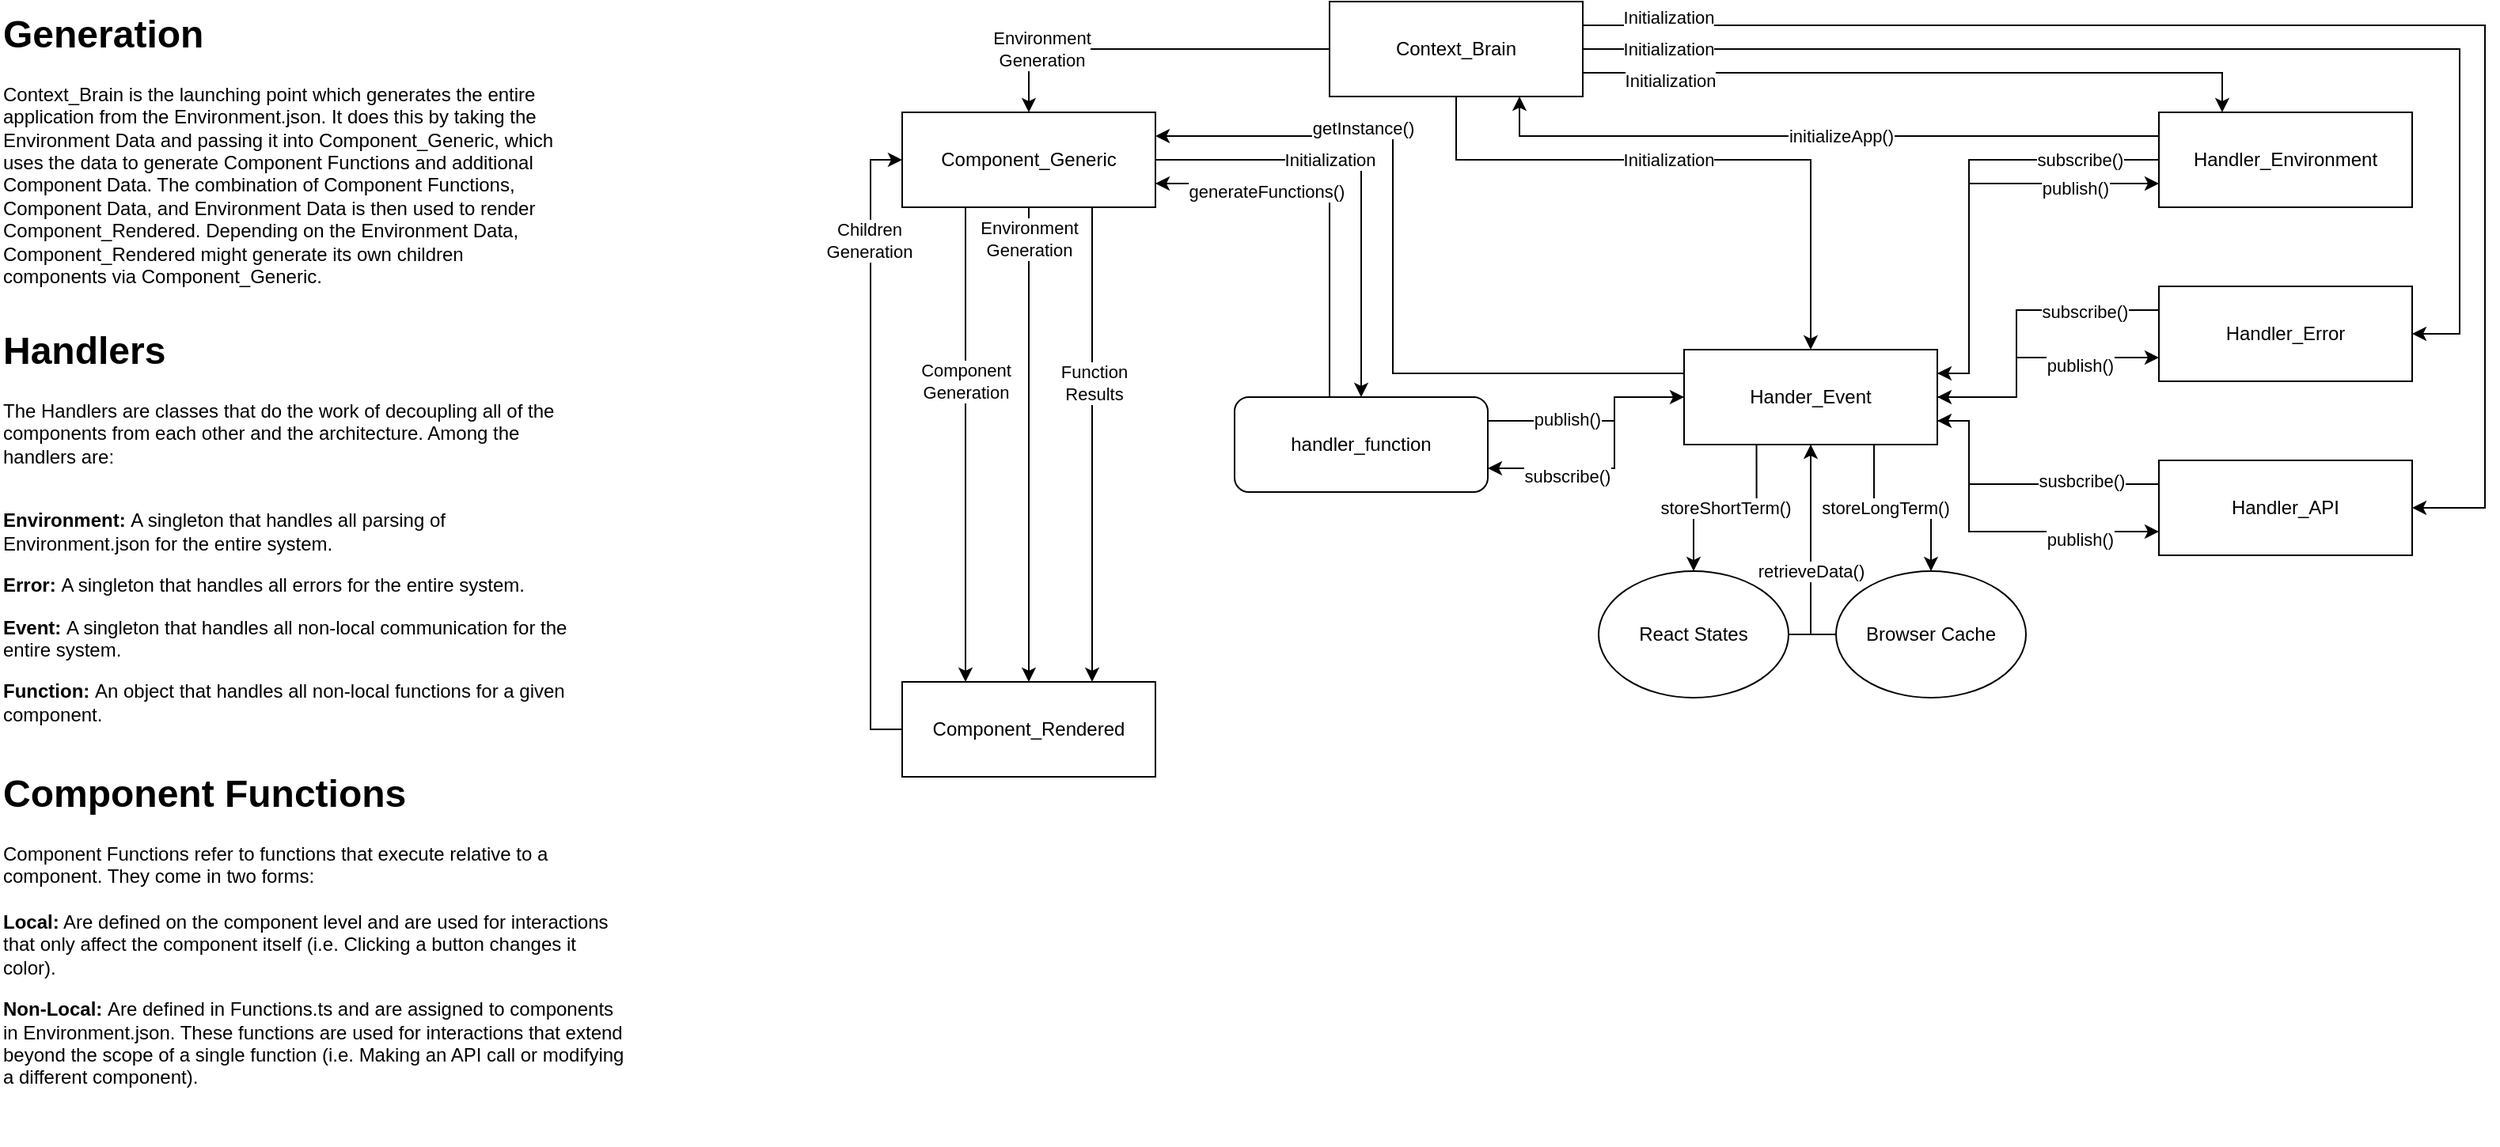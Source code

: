 <mxfile version="24.0.7" type="device">
  <diagram id="C5RBs43oDa-KdzZeNtuy" name="Page-1">
    <mxGraphModel dx="2620" dy="933" grid="1" gridSize="10" guides="1" tooltips="1" connect="1" arrows="1" fold="1" page="1" pageScale="1" pageWidth="827" pageHeight="1169" math="0" shadow="0">
      <root>
        <mxCell id="WIyWlLk6GJQsqaUBKTNV-0" />
        <mxCell id="WIyWlLk6GJQsqaUBKTNV-1" parent="WIyWlLk6GJQsqaUBKTNV-0" />
        <mxCell id="JpgJC43LP2yugee_lsow-0" style="edgeStyle=orthogonalEdgeStyle;rounded=0;orthogonalLoop=1;jettySize=auto;html=1;exitX=0.75;exitY=1;exitDx=0;exitDy=0;entryX=0.5;entryY=0;entryDx=0;entryDy=0;" edge="1" parent="WIyWlLk6GJQsqaUBKTNV-1" source="JpgJC43LP2yugee_lsow-48" target="JpgJC43LP2yugee_lsow-8">
          <mxGeometry relative="1" as="geometry">
            <Array as="points">
              <mxPoint x="384" y="360" />
              <mxPoint x="420" y="360" />
            </Array>
          </mxGeometry>
        </mxCell>
        <mxCell id="JpgJC43LP2yugee_lsow-1" value="storeLongTerm()" style="edgeLabel;html=1;align=center;verticalAlign=middle;resizable=0;points=[];" vertex="1" connectable="0" parent="JpgJC43LP2yugee_lsow-0">
          <mxGeometry x="0.285" relative="1" as="geometry">
            <mxPoint x="-28" as="offset" />
          </mxGeometry>
        </mxCell>
        <mxCell id="JpgJC43LP2yugee_lsow-2" value="" style="edgeStyle=orthogonalEdgeStyle;rounded=0;orthogonalLoop=1;jettySize=auto;html=1;exitX=0.286;exitY=0.999;exitDx=0;exitDy=0;exitPerimeter=0;" edge="1" parent="WIyWlLk6GJQsqaUBKTNV-1" source="JpgJC43LP2yugee_lsow-48" target="JpgJC43LP2yugee_lsow-5">
          <mxGeometry relative="1" as="geometry">
            <Array as="points">
              <mxPoint x="310" y="360" />
              <mxPoint x="270" y="360" />
            </Array>
          </mxGeometry>
        </mxCell>
        <mxCell id="JpgJC43LP2yugee_lsow-3" value="storeShortTerm()" style="edgeLabel;html=1;align=center;verticalAlign=middle;resizable=0;points=[];" vertex="1" connectable="0" parent="JpgJC43LP2yugee_lsow-2">
          <mxGeometry x="0.185" y="-1" relative="1" as="geometry">
            <mxPoint x="11" y="1" as="offset" />
          </mxGeometry>
        </mxCell>
        <mxCell id="JpgJC43LP2yugee_lsow-4" style="edgeStyle=orthogonalEdgeStyle;rounded=0;orthogonalLoop=1;jettySize=auto;html=1;exitX=1;exitY=0.5;exitDx=0;exitDy=0;entryX=0;entryY=0.5;entryDx=0;entryDy=0;" edge="1" parent="WIyWlLk6GJQsqaUBKTNV-1" source="JpgJC43LP2yugee_lsow-5" target="JpgJC43LP2yugee_lsow-48">
          <mxGeometry relative="1" as="geometry">
            <mxPoint x="264" y="190" as="targetPoint" />
            <Array as="points">
              <mxPoint x="344" y="440" />
              <mxPoint x="344" y="290" />
            </Array>
          </mxGeometry>
        </mxCell>
        <mxCell id="JpgJC43LP2yugee_lsow-5" value="React States" style="ellipse;whiteSpace=wrap;html=1;" vertex="1" parent="WIyWlLk6GJQsqaUBKTNV-1">
          <mxGeometry x="210" y="400" width="120" height="80" as="geometry" />
        </mxCell>
        <mxCell id="JpgJC43LP2yugee_lsow-6" style="edgeStyle=orthogonalEdgeStyle;rounded=0;orthogonalLoop=1;jettySize=auto;html=1;exitX=0;exitY=0.5;exitDx=0;exitDy=0;entryX=0.5;entryY=1;entryDx=0;entryDy=0;endArrow=classic;endFill=1;" edge="1" parent="WIyWlLk6GJQsqaUBKTNV-1" source="JpgJC43LP2yugee_lsow-8" target="JpgJC43LP2yugee_lsow-48">
          <mxGeometry relative="1" as="geometry">
            <Array as="points">
              <mxPoint x="344" y="440" />
            </Array>
            <mxPoint x="352" y="430.0" as="sourcePoint" />
            <mxPoint x="336" y="310" as="targetPoint" />
          </mxGeometry>
        </mxCell>
        <mxCell id="JpgJC43LP2yugee_lsow-7" value="retrieveData()" style="edgeLabel;html=1;align=center;verticalAlign=middle;resizable=0;points=[];" vertex="1" connectable="0" parent="JpgJC43LP2yugee_lsow-6">
          <mxGeometry x="-0.13" y="1" relative="1" as="geometry">
            <mxPoint x="1" y="3" as="offset" />
          </mxGeometry>
        </mxCell>
        <mxCell id="JpgJC43LP2yugee_lsow-8" value="Browser Cache" style="ellipse;whiteSpace=wrap;html=1;" vertex="1" parent="WIyWlLk6GJQsqaUBKTNV-1">
          <mxGeometry x="360" y="400" width="120" height="80" as="geometry" />
        </mxCell>
        <mxCell id="JpgJC43LP2yugee_lsow-9" style="edgeStyle=orthogonalEdgeStyle;rounded=0;orthogonalLoop=1;jettySize=auto;html=1;exitX=0;exitY=0.5;exitDx=0;exitDy=0;entryX=1;entryY=0.25;entryDx=0;entryDy=0;" edge="1" parent="WIyWlLk6GJQsqaUBKTNV-1" source="JpgJC43LP2yugee_lsow-11" target="JpgJC43LP2yugee_lsow-48">
          <mxGeometry relative="1" as="geometry">
            <Array as="points">
              <mxPoint x="444" y="140" />
              <mxPoint x="444" y="275" />
            </Array>
          </mxGeometry>
        </mxCell>
        <mxCell id="JpgJC43LP2yugee_lsow-10" value="subscribe()" style="edgeLabel;html=1;align=center;verticalAlign=middle;resizable=0;points=[];" vertex="1" connectable="0" parent="JpgJC43LP2yugee_lsow-9">
          <mxGeometry x="-0.728" y="-1" relative="1" as="geometry">
            <mxPoint x="-13" y="1" as="offset" />
          </mxGeometry>
        </mxCell>
        <mxCell id="JpgJC43LP2yugee_lsow-89" style="edgeStyle=orthogonalEdgeStyle;rounded=0;orthogonalLoop=1;jettySize=auto;html=1;exitX=0;exitY=0.25;exitDx=0;exitDy=0;entryX=0.75;entryY=1;entryDx=0;entryDy=0;" edge="1" parent="WIyWlLk6GJQsqaUBKTNV-1" source="JpgJC43LP2yugee_lsow-11" target="JpgJC43LP2yugee_lsow-58">
          <mxGeometry relative="1" as="geometry" />
        </mxCell>
        <mxCell id="JpgJC43LP2yugee_lsow-91" value="initializeApp()" style="edgeLabel;html=1;align=center;verticalAlign=middle;resizable=0;points=[];" vertex="1" connectable="0" parent="JpgJC43LP2yugee_lsow-89">
          <mxGeometry x="-0.061" relative="1" as="geometry">
            <mxPoint as="offset" />
          </mxGeometry>
        </mxCell>
        <mxCell id="JpgJC43LP2yugee_lsow-11" value="Handler_Environment" style="rounded=0;whiteSpace=wrap;html=1;" vertex="1" parent="WIyWlLk6GJQsqaUBKTNV-1">
          <mxGeometry x="564" y="110" width="160" height="60" as="geometry" />
        </mxCell>
        <mxCell id="JpgJC43LP2yugee_lsow-12" style="edgeStyle=orthogonalEdgeStyle;rounded=0;orthogonalLoop=1;jettySize=auto;html=1;exitX=0;exitY=0.25;exitDx=0;exitDy=0;" edge="1" parent="WIyWlLk6GJQsqaUBKTNV-1" source="JpgJC43LP2yugee_lsow-14">
          <mxGeometry relative="1" as="geometry">
            <mxPoint x="424" y="290" as="targetPoint" />
            <Array as="points">
              <mxPoint x="474" y="235" />
              <mxPoint x="474" y="290" />
            </Array>
          </mxGeometry>
        </mxCell>
        <mxCell id="JpgJC43LP2yugee_lsow-13" value="subscribe()" style="edgeLabel;html=1;align=center;verticalAlign=middle;resizable=0;points=[];" vertex="1" connectable="0" parent="JpgJC43LP2yugee_lsow-12">
          <mxGeometry x="-0.511" y="1" relative="1" as="geometry">
            <mxPoint as="offset" />
          </mxGeometry>
        </mxCell>
        <mxCell id="JpgJC43LP2yugee_lsow-14" value="Handler_Error" style="rounded=0;whiteSpace=wrap;html=1;" vertex="1" parent="WIyWlLk6GJQsqaUBKTNV-1">
          <mxGeometry x="564" y="220" width="160" height="60" as="geometry" />
        </mxCell>
        <mxCell id="JpgJC43LP2yugee_lsow-15" style="edgeStyle=orthogonalEdgeStyle;rounded=0;orthogonalLoop=1;jettySize=auto;html=1;exitX=0;exitY=0.25;exitDx=0;exitDy=0;entryX=1;entryY=0.75;entryDx=0;entryDy=0;" edge="1" parent="WIyWlLk6GJQsqaUBKTNV-1" source="JpgJC43LP2yugee_lsow-17" target="JpgJC43LP2yugee_lsow-48">
          <mxGeometry relative="1" as="geometry">
            <Array as="points">
              <mxPoint x="444" y="345" />
              <mxPoint x="444" y="305" />
            </Array>
          </mxGeometry>
        </mxCell>
        <mxCell id="JpgJC43LP2yugee_lsow-16" value="susbcribe()" style="edgeLabel;html=1;align=center;verticalAlign=middle;resizable=0;points=[];" vertex="1" connectable="0" parent="JpgJC43LP2yugee_lsow-15">
          <mxGeometry x="-0.646" y="-2" relative="1" as="geometry">
            <mxPoint x="-17" as="offset" />
          </mxGeometry>
        </mxCell>
        <mxCell id="JpgJC43LP2yugee_lsow-17" value="Handler_API" style="rounded=0;whiteSpace=wrap;html=1;" vertex="1" parent="WIyWlLk6GJQsqaUBKTNV-1">
          <mxGeometry x="564" y="330" width="160" height="60" as="geometry" />
        </mxCell>
        <mxCell id="JpgJC43LP2yugee_lsow-74" style="edgeStyle=orthogonalEdgeStyle;rounded=0;orthogonalLoop=1;jettySize=auto;html=1;exitX=0.25;exitY=1;exitDx=0;exitDy=0;entryX=0.25;entryY=0;entryDx=0;entryDy=0;" edge="1" parent="WIyWlLk6GJQsqaUBKTNV-1" source="JpgJC43LP2yugee_lsow-26" target="JpgJC43LP2yugee_lsow-31">
          <mxGeometry relative="1" as="geometry" />
        </mxCell>
        <mxCell id="JpgJC43LP2yugee_lsow-94" value="Component&lt;div&gt;Generation&lt;/div&gt;" style="edgeLabel;html=1;align=center;verticalAlign=middle;resizable=0;points=[];" vertex="1" connectable="0" parent="JpgJC43LP2yugee_lsow-74">
          <mxGeometry x="-0.552" y="2" relative="1" as="geometry">
            <mxPoint x="-2" y="43" as="offset" />
          </mxGeometry>
        </mxCell>
        <mxCell id="JpgJC43LP2yugee_lsow-92" style="edgeStyle=orthogonalEdgeStyle;rounded=0;orthogonalLoop=1;jettySize=auto;html=1;exitX=0.5;exitY=1;exitDx=0;exitDy=0;entryX=0.5;entryY=0;entryDx=0;entryDy=0;" edge="1" parent="WIyWlLk6GJQsqaUBKTNV-1" source="JpgJC43LP2yugee_lsow-26" target="JpgJC43LP2yugee_lsow-31">
          <mxGeometry relative="1" as="geometry" />
        </mxCell>
        <mxCell id="JpgJC43LP2yugee_lsow-93" value="Environment&lt;div&gt;Generation&lt;/div&gt;" style="edgeLabel;html=1;align=center;verticalAlign=middle;resizable=0;points=[];" vertex="1" connectable="0" parent="JpgJC43LP2yugee_lsow-92">
          <mxGeometry x="-0.001" y="-1" relative="1" as="geometry">
            <mxPoint x="1" y="-130" as="offset" />
          </mxGeometry>
        </mxCell>
        <mxCell id="JpgJC43LP2yugee_lsow-99" style="edgeStyle=orthogonalEdgeStyle;rounded=0;orthogonalLoop=1;jettySize=auto;html=1;exitX=1;exitY=0.75;exitDx=0;exitDy=0;entryX=0.25;entryY=0;entryDx=0;entryDy=0;endArrow=none;endFill=0;startArrow=classic;startFill=1;" edge="1" parent="WIyWlLk6GJQsqaUBKTNV-1" source="JpgJC43LP2yugee_lsow-26" target="JpgJC43LP2yugee_lsow-41">
          <mxGeometry relative="1" as="geometry">
            <Array as="points">
              <mxPoint x="40" y="155" />
              <mxPoint x="40" y="290" />
            </Array>
          </mxGeometry>
        </mxCell>
        <mxCell id="JpgJC43LP2yugee_lsow-103" value="generateFunctions()" style="edgeLabel;html=1;align=center;verticalAlign=middle;resizable=0;points=[];" vertex="1" connectable="0" parent="JpgJC43LP2yugee_lsow-99">
          <mxGeometry x="-0.134" relative="1" as="geometry">
            <mxPoint x="-40" as="offset" />
          </mxGeometry>
        </mxCell>
        <mxCell id="JpgJC43LP2yugee_lsow-101" style="edgeStyle=orthogonalEdgeStyle;rounded=0;orthogonalLoop=1;jettySize=auto;html=1;exitX=0.75;exitY=1;exitDx=0;exitDy=0;entryX=0.75;entryY=0;entryDx=0;entryDy=0;" edge="1" parent="WIyWlLk6GJQsqaUBKTNV-1" source="JpgJC43LP2yugee_lsow-26" target="JpgJC43LP2yugee_lsow-31">
          <mxGeometry relative="1" as="geometry" />
        </mxCell>
        <mxCell id="JpgJC43LP2yugee_lsow-104" value="Function&lt;div&gt;Results&lt;/div&gt;" style="edgeLabel;html=1;align=center;verticalAlign=middle;resizable=0;points=[];" vertex="1" connectable="0" parent="JpgJC43LP2yugee_lsow-101">
          <mxGeometry x="-0.278" y="1" relative="1" as="geometry">
            <mxPoint y="2" as="offset" />
          </mxGeometry>
        </mxCell>
        <mxCell id="JpgJC43LP2yugee_lsow-26" value="Component_Generic" style="rounded=0;whiteSpace=wrap;html=1;" vertex="1" parent="WIyWlLk6GJQsqaUBKTNV-1">
          <mxGeometry x="-230" y="110" width="160" height="60" as="geometry" />
        </mxCell>
        <mxCell id="JpgJC43LP2yugee_lsow-95" style="edgeStyle=orthogonalEdgeStyle;rounded=0;orthogonalLoop=1;jettySize=auto;html=1;exitX=0;exitY=0.5;exitDx=0;exitDy=0;entryX=0;entryY=0.5;entryDx=0;entryDy=0;" edge="1" parent="WIyWlLk6GJQsqaUBKTNV-1" source="JpgJC43LP2yugee_lsow-31" target="JpgJC43LP2yugee_lsow-26">
          <mxGeometry relative="1" as="geometry" />
        </mxCell>
        <mxCell id="JpgJC43LP2yugee_lsow-96" value="Children&lt;div&gt;Generation&lt;/div&gt;" style="edgeLabel;html=1;align=center;verticalAlign=middle;resizable=0;points=[];" vertex="1" connectable="0" parent="JpgJC43LP2yugee_lsow-95">
          <mxGeometry x="0.007" y="1" relative="1" as="geometry">
            <mxPoint y="-128" as="offset" />
          </mxGeometry>
        </mxCell>
        <mxCell id="JpgJC43LP2yugee_lsow-31" value="Component_Rendered" style="rounded=0;whiteSpace=wrap;html=1;" vertex="1" parent="WIyWlLk6GJQsqaUBKTNV-1">
          <mxGeometry x="-230" y="470" width="160" height="60" as="geometry" />
        </mxCell>
        <mxCell id="JpgJC43LP2yugee_lsow-78" style="edgeStyle=orthogonalEdgeStyle;rounded=0;orthogonalLoop=1;jettySize=auto;html=1;exitX=1;exitY=0.25;exitDx=0;exitDy=0;entryX=0;entryY=0.5;entryDx=0;entryDy=0;" edge="1" parent="WIyWlLk6GJQsqaUBKTNV-1" source="JpgJC43LP2yugee_lsow-41" target="JpgJC43LP2yugee_lsow-48">
          <mxGeometry relative="1" as="geometry">
            <Array as="points">
              <mxPoint x="220" y="305" />
              <mxPoint x="220" y="290" />
            </Array>
          </mxGeometry>
        </mxCell>
        <mxCell id="JpgJC43LP2yugee_lsow-82" value="publish()" style="edgeLabel;html=1;align=center;verticalAlign=middle;resizable=0;points=[];" vertex="1" connectable="0" parent="JpgJC43LP2yugee_lsow-78">
          <mxGeometry x="-0.626" y="1" relative="1" as="geometry">
            <mxPoint x="24" as="offset" />
          </mxGeometry>
        </mxCell>
        <mxCell id="JpgJC43LP2yugee_lsow-41" value="handler_function" style="rounded=1;whiteSpace=wrap;html=1;" vertex="1" parent="WIyWlLk6GJQsqaUBKTNV-1">
          <mxGeometry x="-20" y="290" width="160" height="60" as="geometry" />
        </mxCell>
        <mxCell id="JpgJC43LP2yugee_lsow-44" style="edgeStyle=orthogonalEdgeStyle;rounded=0;orthogonalLoop=1;jettySize=auto;html=1;exitX=1;exitY=0.75;exitDx=0;exitDy=0;entryX=0;entryY=0.75;entryDx=0;entryDy=0;" edge="1" parent="WIyWlLk6GJQsqaUBKTNV-1" source="JpgJC43LP2yugee_lsow-48" target="JpgJC43LP2yugee_lsow-17">
          <mxGeometry relative="1" as="geometry">
            <Array as="points">
              <mxPoint x="444" y="305" />
              <mxPoint x="444" y="375" />
            </Array>
          </mxGeometry>
        </mxCell>
        <mxCell id="JpgJC43LP2yugee_lsow-45" style="edgeStyle=orthogonalEdgeStyle;rounded=0;orthogonalLoop=1;jettySize=auto;html=1;exitX=1;exitY=0.5;exitDx=0;exitDy=0;entryX=0;entryY=0.75;entryDx=0;entryDy=0;" edge="1" parent="WIyWlLk6GJQsqaUBKTNV-1" source="JpgJC43LP2yugee_lsow-48" target="JpgJC43LP2yugee_lsow-14">
          <mxGeometry relative="1" as="geometry">
            <Array as="points">
              <mxPoint x="474" y="290" />
              <mxPoint x="474" y="265" />
            </Array>
          </mxGeometry>
        </mxCell>
        <mxCell id="JpgJC43LP2yugee_lsow-46" value="publish()" style="edgeLabel;html=1;align=center;verticalAlign=middle;resizable=0;points=[];" vertex="1" connectable="0" parent="JpgJC43LP2yugee_lsow-45">
          <mxGeometry x="0.312" relative="1" as="geometry">
            <mxPoint x="7" y="5" as="offset" />
          </mxGeometry>
        </mxCell>
        <mxCell id="JpgJC43LP2yugee_lsow-47" style="edgeStyle=orthogonalEdgeStyle;rounded=0;orthogonalLoop=1;jettySize=auto;html=1;exitX=1;exitY=0.25;exitDx=0;exitDy=0;entryX=0;entryY=0.75;entryDx=0;entryDy=0;" edge="1" parent="WIyWlLk6GJQsqaUBKTNV-1" source="JpgJC43LP2yugee_lsow-48" target="JpgJC43LP2yugee_lsow-11">
          <mxGeometry relative="1" as="geometry">
            <Array as="points">
              <mxPoint x="444" y="275" />
              <mxPoint x="444" y="155" />
            </Array>
          </mxGeometry>
        </mxCell>
        <mxCell id="JpgJC43LP2yugee_lsow-68" style="edgeStyle=orthogonalEdgeStyle;rounded=0;orthogonalLoop=1;jettySize=auto;html=1;exitX=0;exitY=0.25;exitDx=0;exitDy=0;entryX=1;entryY=0.25;entryDx=0;entryDy=0;" edge="1" parent="WIyWlLk6GJQsqaUBKTNV-1" source="JpgJC43LP2yugee_lsow-48" target="JpgJC43LP2yugee_lsow-26">
          <mxGeometry relative="1" as="geometry">
            <mxPoint x="-70" y="120" as="targetPoint" />
            <Array as="points">
              <mxPoint x="80" y="275" />
              <mxPoint x="80" y="125" />
            </Array>
          </mxGeometry>
        </mxCell>
        <mxCell id="JpgJC43LP2yugee_lsow-69" value="getInstance()" style="edgeLabel;html=1;align=center;verticalAlign=middle;resizable=0;points=[];" vertex="1" connectable="0" parent="JpgJC43LP2yugee_lsow-68">
          <mxGeometry x="-0.307" relative="1" as="geometry">
            <mxPoint x="-36" y="-155" as="offset" />
          </mxGeometry>
        </mxCell>
        <mxCell id="JpgJC43LP2yugee_lsow-79" style="edgeStyle=orthogonalEdgeStyle;rounded=0;orthogonalLoop=1;jettySize=auto;html=1;exitX=0;exitY=0.5;exitDx=0;exitDy=0;entryX=1;entryY=0.75;entryDx=0;entryDy=0;" edge="1" parent="WIyWlLk6GJQsqaUBKTNV-1" target="JpgJC43LP2yugee_lsow-41">
          <mxGeometry relative="1" as="geometry">
            <mxPoint x="284" y="290" as="sourcePoint" />
            <mxPoint x="160" y="335" as="targetPoint" />
            <Array as="points">
              <mxPoint x="220" y="290" />
              <mxPoint x="220" y="335" />
            </Array>
          </mxGeometry>
        </mxCell>
        <mxCell id="JpgJC43LP2yugee_lsow-85" value="subscribe()" style="edgeLabel;html=1;align=center;verticalAlign=middle;resizable=0;points=[];" vertex="1" connectable="0" parent="JpgJC43LP2yugee_lsow-79">
          <mxGeometry x="0.624" relative="1" as="geometry">
            <mxPoint x="14" y="5" as="offset" />
          </mxGeometry>
        </mxCell>
        <mxCell id="JpgJC43LP2yugee_lsow-48" value="Hander_Event" style="rounded=0;whiteSpace=wrap;html=1;" vertex="1" parent="WIyWlLk6GJQsqaUBKTNV-1">
          <mxGeometry x="264" y="260" width="160" height="60" as="geometry" />
        </mxCell>
        <mxCell id="JpgJC43LP2yugee_lsow-53" style="edgeStyle=orthogonalEdgeStyle;rounded=0;orthogonalLoop=1;jettySize=auto;html=1;exitX=1;exitY=0.75;exitDx=0;exitDy=0;entryX=0.25;entryY=0;entryDx=0;entryDy=0;" edge="1" parent="WIyWlLk6GJQsqaUBKTNV-1" source="JpgJC43LP2yugee_lsow-58" target="JpgJC43LP2yugee_lsow-11">
          <mxGeometry relative="1" as="geometry" />
        </mxCell>
        <mxCell id="JpgJC43LP2yugee_lsow-54" value="Initialization" style="edgeLabel;html=1;align=center;verticalAlign=middle;resizable=0;points=[];" vertex="1" connectable="0" parent="JpgJC43LP2yugee_lsow-53">
          <mxGeometry x="-0.163" relative="1" as="geometry">
            <mxPoint x="-125" y="5" as="offset" />
          </mxGeometry>
        </mxCell>
        <mxCell id="JpgJC43LP2yugee_lsow-55" style="edgeStyle=orthogonalEdgeStyle;rounded=0;orthogonalLoop=1;jettySize=auto;html=1;exitX=1;exitY=0.5;exitDx=0;exitDy=0;entryX=1;entryY=0.5;entryDx=0;entryDy=0;" edge="1" parent="WIyWlLk6GJQsqaUBKTNV-1" source="JpgJC43LP2yugee_lsow-58" target="JpgJC43LP2yugee_lsow-14">
          <mxGeometry relative="1" as="geometry">
            <Array as="points">
              <mxPoint x="754" y="70" />
              <mxPoint x="754" y="250" />
            </Array>
          </mxGeometry>
        </mxCell>
        <mxCell id="JpgJC43LP2yugee_lsow-88" value="Initialization" style="edgeLabel;html=1;align=center;verticalAlign=middle;resizable=0;points=[];" vertex="1" connectable="0" parent="JpgJC43LP2yugee_lsow-55">
          <mxGeometry x="-0.846" relative="1" as="geometry">
            <mxPoint x="-5" as="offset" />
          </mxGeometry>
        </mxCell>
        <mxCell id="JpgJC43LP2yugee_lsow-56" style="edgeStyle=orthogonalEdgeStyle;rounded=0;orthogonalLoop=1;jettySize=auto;html=1;exitX=1;exitY=0.25;exitDx=0;exitDy=0;entryX=1;entryY=0.5;entryDx=0;entryDy=0;" edge="1" parent="WIyWlLk6GJQsqaUBKTNV-1" source="JpgJC43LP2yugee_lsow-58" target="JpgJC43LP2yugee_lsow-17">
          <mxGeometry relative="1" as="geometry">
            <Array as="points">
              <mxPoint x="770" y="55" />
              <mxPoint x="770" y="360" />
            </Array>
          </mxGeometry>
        </mxCell>
        <mxCell id="JpgJC43LP2yugee_lsow-57" style="edgeStyle=orthogonalEdgeStyle;rounded=0;orthogonalLoop=1;jettySize=auto;html=1;exitX=0.5;exitY=1;exitDx=0;exitDy=0;entryX=0.5;entryY=0;entryDx=0;entryDy=0;" edge="1" parent="WIyWlLk6GJQsqaUBKTNV-1" source="JpgJC43LP2yugee_lsow-58" target="JpgJC43LP2yugee_lsow-48">
          <mxGeometry relative="1" as="geometry">
            <Array as="points">
              <mxPoint x="120" y="140" />
              <mxPoint x="344" y="140" />
            </Array>
            <mxPoint x="410" y="260" as="targetPoint" />
          </mxGeometry>
        </mxCell>
        <mxCell id="JpgJC43LP2yugee_lsow-65" style="edgeStyle=orthogonalEdgeStyle;rounded=0;orthogonalLoop=1;jettySize=auto;html=1;exitX=0;exitY=0.5;exitDx=0;exitDy=0;entryX=0.5;entryY=0;entryDx=0;entryDy=0;" edge="1" parent="WIyWlLk6GJQsqaUBKTNV-1" source="JpgJC43LP2yugee_lsow-58" target="JpgJC43LP2yugee_lsow-26">
          <mxGeometry relative="1" as="geometry" />
        </mxCell>
        <mxCell id="JpgJC43LP2yugee_lsow-66" value="Environment&lt;div&gt;Generation&lt;/div&gt;" style="edgeLabel;html=1;align=center;verticalAlign=middle;resizable=0;points=[];" vertex="1" connectable="0" parent="JpgJC43LP2yugee_lsow-65">
          <mxGeometry x="0.028" relative="1" as="geometry">
            <mxPoint x="-64" as="offset" />
          </mxGeometry>
        </mxCell>
        <mxCell id="JpgJC43LP2yugee_lsow-58" value="Context_Brain" style="rounded=0;whiteSpace=wrap;html=1;" vertex="1" parent="WIyWlLk6GJQsqaUBKTNV-1">
          <mxGeometry x="40" y="40" width="160" height="60" as="geometry" />
        </mxCell>
        <mxCell id="JpgJC43LP2yugee_lsow-59" value="Initialization" style="edgeLabel;html=1;align=center;verticalAlign=middle;resizable=0;points=[];" vertex="1" connectable="0" parent="WIyWlLk6GJQsqaUBKTNV-1">
          <mxGeometry x="254.003" y="140.003" as="geometry" />
        </mxCell>
        <mxCell id="JpgJC43LP2yugee_lsow-61" value="Initialization" style="edgeLabel;html=1;align=center;verticalAlign=middle;resizable=0;points=[];" vertex="1" connectable="0" parent="WIyWlLk6GJQsqaUBKTNV-1">
          <mxGeometry x="254.003" y="50.003" as="geometry" />
        </mxCell>
        <mxCell id="JpgJC43LP2yugee_lsow-62" value="publish()" style="edgeLabel;html=1;align=center;verticalAlign=middle;resizable=0;points=[];" vertex="1" connectable="0" parent="WIyWlLk6GJQsqaUBKTNV-1">
          <mxGeometry x="513.997" y="275.034" as="geometry">
            <mxPoint x="-3" y="-117" as="offset" />
          </mxGeometry>
        </mxCell>
        <mxCell id="JpgJC43LP2yugee_lsow-63" value="publish()" style="edgeLabel;html=1;align=center;verticalAlign=middle;resizable=0;points=[];" vertex="1" connectable="0" parent="WIyWlLk6GJQsqaUBKTNV-1">
          <mxGeometry x="514.0" y="380.001" as="geometry" />
        </mxCell>
        <mxCell id="JpgJC43LP2yugee_lsow-70" style="edgeStyle=orthogonalEdgeStyle;rounded=0;orthogonalLoop=1;jettySize=auto;html=1;exitX=1;exitY=0.5;exitDx=0;exitDy=0;entryX=0.5;entryY=0;entryDx=0;entryDy=0;" edge="1" parent="WIyWlLk6GJQsqaUBKTNV-1" source="JpgJC43LP2yugee_lsow-26" target="JpgJC43LP2yugee_lsow-41">
          <mxGeometry relative="1" as="geometry" />
        </mxCell>
        <mxCell id="JpgJC43LP2yugee_lsow-102" value="Initialization" style="edgeLabel;html=1;align=center;verticalAlign=middle;resizable=0;points=[];" vertex="1" connectable="0" parent="JpgJC43LP2yugee_lsow-70">
          <mxGeometry x="-0.021" y="1" relative="1" as="geometry">
            <mxPoint x="-21" y="-7" as="offset" />
          </mxGeometry>
        </mxCell>
        <mxCell id="JpgJC43LP2yugee_lsow-108" value="&lt;h1 style=&quot;margin-top: 0px;&quot;&gt;Generation&lt;/h1&gt;&lt;p&gt;Context_Brain is the launching point which generates the entire application from the Environment.json. It does this by taking the Environment Data and passing it into Component_Generic, which uses the data to generate Component Functions and additional Component Data. The combination of Component Functions, Component Data, and Environment Data is then used to render Component_Rendered. Depending on the Environment Data, Component_Rendered might generate its own children components via Component_Generic.&lt;/p&gt;" style="text;html=1;whiteSpace=wrap;overflow=hidden;rounded=0;" vertex="1" parent="WIyWlLk6GJQsqaUBKTNV-1">
          <mxGeometry x="-800" y="40" width="360" height="200" as="geometry" />
        </mxCell>
        <mxCell id="JpgJC43LP2yugee_lsow-109" value="&lt;h1 style=&quot;margin-top: 0px;&quot;&gt;Component Functions&lt;/h1&gt;&lt;p&gt;Component Functions refer to functions that execute relative to a component. They come in two forms:&lt;br&gt;&lt;br&gt;&lt;b&gt;Local:&lt;/b&gt; Are defined on the component level and are used for interactions that only affect the component itself (i.e. Clicking a button changes it color).&lt;/p&gt;&lt;p&gt;&lt;b&gt;Non-Local: &lt;/b&gt;Are defined in Functions.ts and are assigned to components in Environment.json. These functions are used for interactions that extend beyond the scope of a single function (i.e. Making an API call or modifying a different component).&lt;/p&gt;" style="text;html=1;whiteSpace=wrap;overflow=hidden;rounded=0;" vertex="1" parent="WIyWlLk6GJQsqaUBKTNV-1">
          <mxGeometry x="-800" y="520" width="400" height="240" as="geometry" />
        </mxCell>
        <mxCell id="JpgJC43LP2yugee_lsow-110" value="&lt;h1 style=&quot;margin-top: 0px;&quot;&gt;Handlers&lt;/h1&gt;&lt;p&gt;The Handlers are classes that do the work of decoupling all of the components from each other and the architecture. Among the handlers are:&lt;br&gt;&lt;b&gt;&lt;br&gt;&lt;/b&gt;&lt;/p&gt;&lt;p&gt;&lt;b&gt;Environment: &lt;/b&gt;A singleton that handles all parsing of &lt;span style=&quot;background-color: initial;&quot;&gt;Environment.json for the entire system.&lt;/span&gt;&lt;/p&gt;&lt;p&gt;&lt;b&gt;Error: &lt;/b&gt;A singleton that handles all errors for the entire system.&lt;/p&gt;&lt;p&gt;&lt;b&gt;Event: &lt;/b&gt;A singleton that handles all non-local communication for the entire system.&lt;/p&gt;&lt;p&gt;&lt;b&gt;Function: &lt;/b&gt;An object that handles all non-local functions for a given component.&lt;/p&gt;" style="text;html=1;whiteSpace=wrap;overflow=hidden;rounded=0;" vertex="1" parent="WIyWlLk6GJQsqaUBKTNV-1">
          <mxGeometry x="-800" y="240" width="360" height="280" as="geometry" />
        </mxCell>
      </root>
    </mxGraphModel>
  </diagram>
</mxfile>

